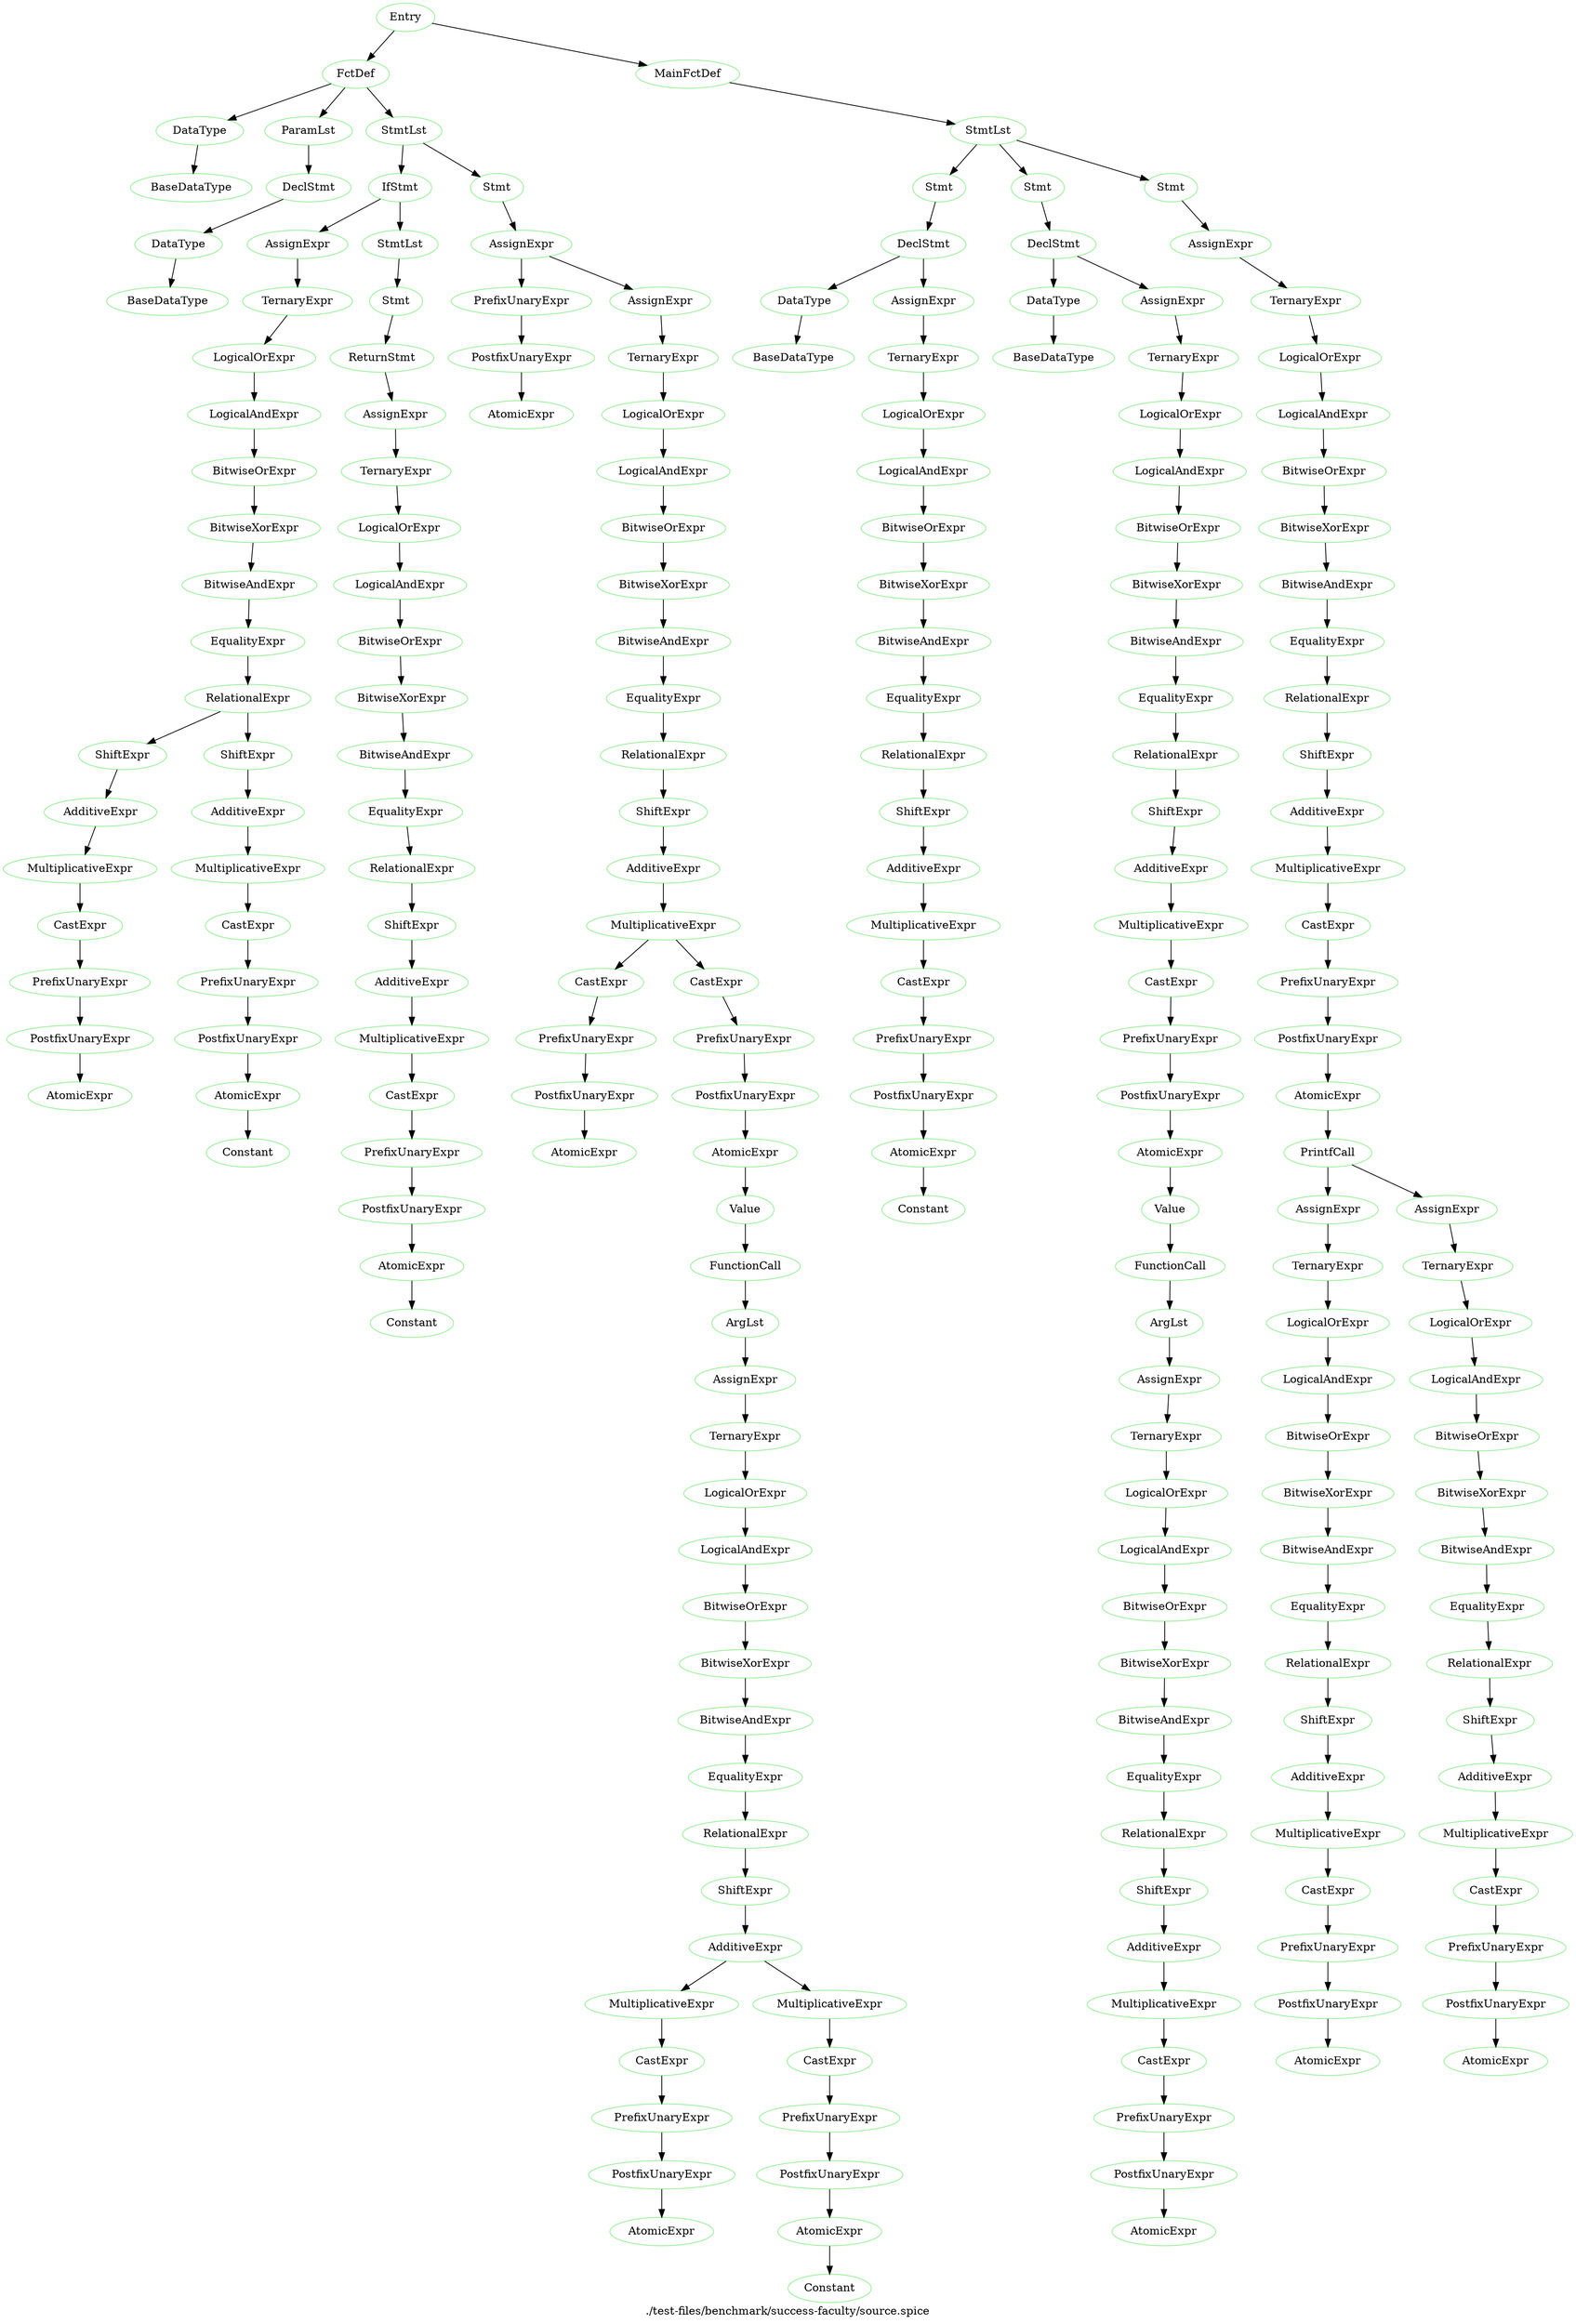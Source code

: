 digraph {
 rankdir="TB";
 label="./test-files/benchmark/success-faculty/source.spice";
 L1C1_Entry [color="lightgreen",label="Entry"];
 L1C1_FctDef [color="lightgreen",label="FctDef"];
 L1C1_Entry -> L1C1_FctDef;
 L1C3_DataType [color="lightgreen",label="DataType"];
 L1C1_FctDef -> L1C3_DataType;
 L1C3_BaseDataType [color="lightgreen",label="BaseDataType"];
 L1C3_DataType -> L1C3_BaseDataType;
 L1C16_ParamLst [color="lightgreen",label="ParamLst"];
 L1C1_FctDef -> L1C16_ParamLst;
 L1C16_DeclStmt [color="lightgreen",label="DeclStmt"];
 L1C16_ParamLst -> L1C16_DeclStmt;
 L1C16_DataType [color="lightgreen",label="DataType"];
 L1C16_DeclStmt -> L1C16_DataType;
 L1C16_BaseDataType [color="lightgreen",label="BaseDataType"];
 L1C16_DataType -> L1C16_BaseDataType;
 L2C5_StmtLst [color="lightgreen",label="StmtLst"];
 L1C1_FctDef -> L2C5_StmtLst;
 L2C5_IfStmt [color="lightgreen",label="IfStmt"];
 L2C5_StmtLst -> L2C5_IfStmt;
 L2C8_AssignExpr [color="lightgreen",label="AssignExpr"];
 L2C5_IfStmt -> L2C8_AssignExpr;
 L2C8_TernaryExpr [color="lightgreen",label="TernaryExpr"];
 L2C8_AssignExpr -> L2C8_TernaryExpr;
 L2C8_LogicalOrExpr [color="lightgreen",label="LogicalOrExpr"];
 L2C8_TernaryExpr -> L2C8_LogicalOrExpr;
 L2C8_LogicalAndExpr [color="lightgreen",label="LogicalAndExpr"];
 L2C8_LogicalOrExpr -> L2C8_LogicalAndExpr;
 L2C8_BitwiseOrExpr [color="lightgreen",label="BitwiseOrExpr"];
 L2C8_LogicalAndExpr -> L2C8_BitwiseOrExpr;
 L2C8_BitwiseXorExpr [color="lightgreen",label="BitwiseXorExpr"];
 L2C8_BitwiseOrExpr -> L2C8_BitwiseXorExpr;
 L2C8_BitwiseAndExpr [color="lightgreen",label="BitwiseAndExpr"];
 L2C8_BitwiseXorExpr -> L2C8_BitwiseAndExpr;
 L2C8_EqualityExpr [color="lightgreen",label="EqualityExpr"];
 L2C8_BitwiseAndExpr -> L2C8_EqualityExpr;
 L2C8_RelationalExpr [color="lightgreen",label="RelationalExpr"];
 L2C8_EqualityExpr -> L2C8_RelationalExpr;
 L2C8_ShiftExpr [color="lightgreen",label="ShiftExpr"];
 L2C8_RelationalExpr -> L2C8_ShiftExpr;
 L2C8_AdditiveExpr [color="lightgreen",label="AdditiveExpr"];
 L2C8_ShiftExpr -> L2C8_AdditiveExpr;
 L2C8_MultiplicativeExpr [color="lightgreen",label="MultiplicativeExpr"];
 L2C8_AdditiveExpr -> L2C8_MultiplicativeExpr;
 L2C8_CastExpr [color="lightgreen",label="CastExpr"];
 L2C8_MultiplicativeExpr -> L2C8_CastExpr;
 L2C8_PrefixUnaryExpr [color="lightgreen",label="PrefixUnaryExpr"];
 L2C8_CastExpr -> L2C8_PrefixUnaryExpr;
 L2C8_PostfixUnaryExpr [color="lightgreen",label="PostfixUnaryExpr"];
 L2C8_PrefixUnaryExpr -> L2C8_PostfixUnaryExpr;
 L2C8_AtomicExpr [color="lightgreen",label="AtomicExpr"];
 L2C8_PostfixUnaryExpr -> L2C8_AtomicExpr;
 L2C16_ShiftExpr [color="lightgreen",label="ShiftExpr"];
 L2C8_RelationalExpr -> L2C16_ShiftExpr;
 L2C16_AdditiveExpr [color="lightgreen",label="AdditiveExpr"];
 L2C16_ShiftExpr -> L2C16_AdditiveExpr;
 L2C16_MultiplicativeExpr [color="lightgreen",label="MultiplicativeExpr"];
 L2C16_AdditiveExpr -> L2C16_MultiplicativeExpr;
 L2C16_CastExpr [color="lightgreen",label="CastExpr"];
 L2C16_MultiplicativeExpr -> L2C16_CastExpr;
 L2C16_PrefixUnaryExpr [color="lightgreen",label="PrefixUnaryExpr"];
 L2C16_CastExpr -> L2C16_PrefixUnaryExpr;
 L2C16_PostfixUnaryExpr [color="lightgreen",label="PostfixUnaryExpr"];
 L2C16_PrefixUnaryExpr -> L2C16_PostfixUnaryExpr;
 L2C16_AtomicExpr [color="lightgreen",label="AtomicExpr"];
 L2C16_PostfixUnaryExpr -> L2C16_AtomicExpr;
 L2C16_Constant [color="lightgreen",label="Constant"];
 L2C16_AtomicExpr -> L2C16_Constant;
 L3C9_StmtLst [color="lightgreen",label="StmtLst"];
 L2C5_IfStmt -> L3C9_StmtLst;
 L3C9_Stmt [color="lightgreen",label="Stmt"];
 L3C9_StmtLst -> L3C9_Stmt;
 L3C9_ReturnStmt [color="lightgreen",label="ReturnStmt"];
 L3C9_Stmt -> L3C9_ReturnStmt;
 L3C16_AssignExpr [color="lightgreen",label="AssignExpr"];
 L3C9_ReturnStmt -> L3C16_AssignExpr;
 L3C16_TernaryExpr [color="lightgreen",label="TernaryExpr"];
 L3C16_AssignExpr -> L3C16_TernaryExpr;
 L3C16_LogicalOrExpr [color="lightgreen",label="LogicalOrExpr"];
 L3C16_TernaryExpr -> L3C16_LogicalOrExpr;
 L3C16_LogicalAndExpr [color="lightgreen",label="LogicalAndExpr"];
 L3C16_LogicalOrExpr -> L3C16_LogicalAndExpr;
 L3C16_BitwiseOrExpr [color="lightgreen",label="BitwiseOrExpr"];
 L3C16_LogicalAndExpr -> L3C16_BitwiseOrExpr;
 L3C16_BitwiseXorExpr [color="lightgreen",label="BitwiseXorExpr"];
 L3C16_BitwiseOrExpr -> L3C16_BitwiseXorExpr;
 L3C16_BitwiseAndExpr [color="lightgreen",label="BitwiseAndExpr"];
 L3C16_BitwiseXorExpr -> L3C16_BitwiseAndExpr;
 L3C16_EqualityExpr [color="lightgreen",label="EqualityExpr"];
 L3C16_BitwiseAndExpr -> L3C16_EqualityExpr;
 L3C16_RelationalExpr [color="lightgreen",label="RelationalExpr"];
 L3C16_EqualityExpr -> L3C16_RelationalExpr;
 L3C16_ShiftExpr [color="lightgreen",label="ShiftExpr"];
 L3C16_RelationalExpr -> L3C16_ShiftExpr;
 L3C16_AdditiveExpr [color="lightgreen",label="AdditiveExpr"];
 L3C16_ShiftExpr -> L3C16_AdditiveExpr;
 L3C16_MultiplicativeExpr [color="lightgreen",label="MultiplicativeExpr"];
 L3C16_AdditiveExpr -> L3C16_MultiplicativeExpr;
 L3C16_CastExpr [color="lightgreen",label="CastExpr"];
 L3C16_MultiplicativeExpr -> L3C16_CastExpr;
 L3C16_PrefixUnaryExpr [color="lightgreen",label="PrefixUnaryExpr"];
 L3C16_CastExpr -> L3C16_PrefixUnaryExpr;
 L3C16_PostfixUnaryExpr [color="lightgreen",label="PostfixUnaryExpr"];
 L3C16_PrefixUnaryExpr -> L3C16_PostfixUnaryExpr;
 L3C16_AtomicExpr [color="lightgreen",label="AtomicExpr"];
 L3C16_PostfixUnaryExpr -> L3C16_AtomicExpr;
 L3C16_Constant [color="lightgreen",label="Constant"];
 L3C16_AtomicExpr -> L3C16_Constant;
 L5C5_Stmt [color="lightgreen",label="Stmt"];
 L2C5_StmtLst -> L5C5_Stmt;
 L5C5_AssignExpr [color="lightgreen",label="AssignExpr"];
 L5C5_Stmt -> L5C5_AssignExpr;
 L5C5_PrefixUnaryExpr [color="lightgreen",label="PrefixUnaryExpr"];
 L5C5_AssignExpr -> L5C5_PrefixUnaryExpr;
 L5C5_PostfixUnaryExpr [color="lightgreen",label="PostfixUnaryExpr"];
 L5C5_PrefixUnaryExpr -> L5C5_PostfixUnaryExpr;
 L5C5_AtomicExpr [color="lightgreen",label="AtomicExpr"];
 L5C5_PostfixUnaryExpr -> L5C5_AtomicExpr;
 L5C14_AssignExpr [color="lightgreen",label="AssignExpr"];
 L5C5_AssignExpr -> L5C14_AssignExpr;
 L5C14_TernaryExpr [color="lightgreen",label="TernaryExpr"];
 L5C14_AssignExpr -> L5C14_TernaryExpr;
 L5C14_LogicalOrExpr [color="lightgreen",label="LogicalOrExpr"];
 L5C14_TernaryExpr -> L5C14_LogicalOrExpr;
 L5C14_LogicalAndExpr [color="lightgreen",label="LogicalAndExpr"];
 L5C14_LogicalOrExpr -> L5C14_LogicalAndExpr;
 L5C14_BitwiseOrExpr [color="lightgreen",label="BitwiseOrExpr"];
 L5C14_LogicalAndExpr -> L5C14_BitwiseOrExpr;
 L5C14_BitwiseXorExpr [color="lightgreen",label="BitwiseXorExpr"];
 L5C14_BitwiseOrExpr -> L5C14_BitwiseXorExpr;
 L5C14_BitwiseAndExpr [color="lightgreen",label="BitwiseAndExpr"];
 L5C14_BitwiseXorExpr -> L5C14_BitwiseAndExpr;
 L5C14_EqualityExpr [color="lightgreen",label="EqualityExpr"];
 L5C14_BitwiseAndExpr -> L5C14_EqualityExpr;
 L5C14_RelationalExpr [color="lightgreen",label="RelationalExpr"];
 L5C14_EqualityExpr -> L5C14_RelationalExpr;
 L5C14_ShiftExpr [color="lightgreen",label="ShiftExpr"];
 L5C14_RelationalExpr -> L5C14_ShiftExpr;
 L5C14_AdditiveExpr [color="lightgreen",label="AdditiveExpr"];
 L5C14_ShiftExpr -> L5C14_AdditiveExpr;
 L5C14_MultiplicativeExpr [color="lightgreen",label="MultiplicativeExpr"];
 L5C14_AdditiveExpr -> L5C14_MultiplicativeExpr;
 L5C14_CastExpr [color="lightgreen",label="CastExpr"];
 L5C14_MultiplicativeExpr -> L5C14_CastExpr;
 L5C14_PrefixUnaryExpr [color="lightgreen",label="PrefixUnaryExpr"];
 L5C14_CastExpr -> L5C14_PrefixUnaryExpr;
 L5C14_PostfixUnaryExpr [color="lightgreen",label="PostfixUnaryExpr"];
 L5C14_PrefixUnaryExpr -> L5C14_PostfixUnaryExpr;
 L5C14_AtomicExpr [color="lightgreen",label="AtomicExpr"];
 L5C14_PostfixUnaryExpr -> L5C14_AtomicExpr;
 L5C22_CastExpr [color="lightgreen",label="CastExpr"];
 L5C14_MultiplicativeExpr -> L5C22_CastExpr;
 L5C22_PrefixUnaryExpr [color="lightgreen",label="PrefixUnaryExpr"];
 L5C22_CastExpr -> L5C22_PrefixUnaryExpr;
 L5C22_PostfixUnaryExpr [color="lightgreen",label="PostfixUnaryExpr"];
 L5C22_PrefixUnaryExpr -> L5C22_PostfixUnaryExpr;
 L5C22_AtomicExpr [color="lightgreen",label="AtomicExpr"];
 L5C22_PostfixUnaryExpr -> L5C22_AtomicExpr;
 L5C22_Value [color="lightgreen",label="Value"];
 L5C22_AtomicExpr -> L5C22_Value;
 L5C22_FunctionCall [color="lightgreen",label="FunctionCall"];
 L5C22_Value -> L5C22_FunctionCall;
 L5C30_ArgLst [color="lightgreen",label="ArgLst"];
 L5C22_FunctionCall -> L5C30_ArgLst;
 L5C30_AssignExpr [color="lightgreen",label="AssignExpr"];
 L5C30_ArgLst -> L5C30_AssignExpr;
 L5C30_TernaryExpr [color="lightgreen",label="TernaryExpr"];
 L5C30_AssignExpr -> L5C30_TernaryExpr;
 L5C30_LogicalOrExpr [color="lightgreen",label="LogicalOrExpr"];
 L5C30_TernaryExpr -> L5C30_LogicalOrExpr;
 L5C30_LogicalAndExpr [color="lightgreen",label="LogicalAndExpr"];
 L5C30_LogicalOrExpr -> L5C30_LogicalAndExpr;
 L5C30_BitwiseOrExpr [color="lightgreen",label="BitwiseOrExpr"];
 L5C30_LogicalAndExpr -> L5C30_BitwiseOrExpr;
 L5C30_BitwiseXorExpr [color="lightgreen",label="BitwiseXorExpr"];
 L5C30_BitwiseOrExpr -> L5C30_BitwiseXorExpr;
 L5C30_BitwiseAndExpr [color="lightgreen",label="BitwiseAndExpr"];
 L5C30_BitwiseXorExpr -> L5C30_BitwiseAndExpr;
 L5C30_EqualityExpr [color="lightgreen",label="EqualityExpr"];
 L5C30_BitwiseAndExpr -> L5C30_EqualityExpr;
 L5C30_RelationalExpr [color="lightgreen",label="RelationalExpr"];
 L5C30_EqualityExpr -> L5C30_RelationalExpr;
 L5C30_ShiftExpr [color="lightgreen",label="ShiftExpr"];
 L5C30_RelationalExpr -> L5C30_ShiftExpr;
 L5C30_AdditiveExpr [color="lightgreen",label="AdditiveExpr"];
 L5C30_ShiftExpr -> L5C30_AdditiveExpr;
 L5C30_MultiplicativeExpr [color="lightgreen",label="MultiplicativeExpr"];
 L5C30_AdditiveExpr -> L5C30_MultiplicativeExpr;
 L5C30_CastExpr [color="lightgreen",label="CastExpr"];
 L5C30_MultiplicativeExpr -> L5C30_CastExpr;
 L5C30_PrefixUnaryExpr [color="lightgreen",label="PrefixUnaryExpr"];
 L5C30_CastExpr -> L5C30_PrefixUnaryExpr;
 L5C30_PostfixUnaryExpr [color="lightgreen",label="PostfixUnaryExpr"];
 L5C30_PrefixUnaryExpr -> L5C30_PostfixUnaryExpr;
 L5C30_AtomicExpr [color="lightgreen",label="AtomicExpr"];
 L5C30_PostfixUnaryExpr -> L5C30_AtomicExpr;
 L5C38_MultiplicativeExpr [color="lightgreen",label="MultiplicativeExpr"];
 L5C30_AdditiveExpr -> L5C38_MultiplicativeExpr;
 L5C38_CastExpr [color="lightgreen",label="CastExpr"];
 L5C38_MultiplicativeExpr -> L5C38_CastExpr;
 L5C38_PrefixUnaryExpr [color="lightgreen",label="PrefixUnaryExpr"];
 L5C38_CastExpr -> L5C38_PrefixUnaryExpr;
 L5C38_PostfixUnaryExpr [color="lightgreen",label="PostfixUnaryExpr"];
 L5C38_PrefixUnaryExpr -> L5C38_PostfixUnaryExpr;
 L5C38_AtomicExpr [color="lightgreen",label="AtomicExpr"];
 L5C38_PostfixUnaryExpr -> L5C38_AtomicExpr;
 L5C38_Constant [color="lightgreen",label="Constant"];
 L5C38_AtomicExpr -> L5C38_Constant;
 L8C1_MainFctDef [color="lightgreen",label="MainFctDef"];
 L1C1_Entry -> L8C1_MainFctDef;
 L9C5_StmtLst [color="lightgreen",label="StmtLst"];
 L8C1_MainFctDef -> L9C5_StmtLst;
 L9C5_Stmt [color="lightgreen",label="Stmt"];
 L9C5_StmtLst -> L9C5_Stmt;
 L9C5_DeclStmt [color="lightgreen",label="DeclStmt"];
 L9C5_Stmt -> L9C5_DeclStmt;
 L9C5_DataType [color="lightgreen",label="DataType"];
 L9C5_DeclStmt -> L9C5_DataType;
 L9C5_BaseDataType [color="lightgreen",label="BaseDataType"];
 L9C5_DataType -> L9C5_BaseDataType;
 L9C17_AssignExpr [color="lightgreen",label="AssignExpr"];
 L9C5_DeclStmt -> L9C17_AssignExpr;
 L9C17_TernaryExpr [color="lightgreen",label="TernaryExpr"];
 L9C17_AssignExpr -> L9C17_TernaryExpr;
 L9C17_LogicalOrExpr [color="lightgreen",label="LogicalOrExpr"];
 L9C17_TernaryExpr -> L9C17_LogicalOrExpr;
 L9C17_LogicalAndExpr [color="lightgreen",label="LogicalAndExpr"];
 L9C17_LogicalOrExpr -> L9C17_LogicalAndExpr;
 L9C17_BitwiseOrExpr [color="lightgreen",label="BitwiseOrExpr"];
 L9C17_LogicalAndExpr -> L9C17_BitwiseOrExpr;
 L9C17_BitwiseXorExpr [color="lightgreen",label="BitwiseXorExpr"];
 L9C17_BitwiseOrExpr -> L9C17_BitwiseXorExpr;
 L9C17_BitwiseAndExpr [color="lightgreen",label="BitwiseAndExpr"];
 L9C17_BitwiseXorExpr -> L9C17_BitwiseAndExpr;
 L9C17_EqualityExpr [color="lightgreen",label="EqualityExpr"];
 L9C17_BitwiseAndExpr -> L9C17_EqualityExpr;
 L9C17_RelationalExpr [color="lightgreen",label="RelationalExpr"];
 L9C17_EqualityExpr -> L9C17_RelationalExpr;
 L9C17_ShiftExpr [color="lightgreen",label="ShiftExpr"];
 L9C17_RelationalExpr -> L9C17_ShiftExpr;
 L9C17_AdditiveExpr [color="lightgreen",label="AdditiveExpr"];
 L9C17_ShiftExpr -> L9C17_AdditiveExpr;
 L9C17_MultiplicativeExpr [color="lightgreen",label="MultiplicativeExpr"];
 L9C17_AdditiveExpr -> L9C17_MultiplicativeExpr;
 L9C17_CastExpr [color="lightgreen",label="CastExpr"];
 L9C17_MultiplicativeExpr -> L9C17_CastExpr;
 L9C17_PrefixUnaryExpr [color="lightgreen",label="PrefixUnaryExpr"];
 L9C17_CastExpr -> L9C17_PrefixUnaryExpr;
 L9C17_PostfixUnaryExpr [color="lightgreen",label="PostfixUnaryExpr"];
 L9C17_PrefixUnaryExpr -> L9C17_PostfixUnaryExpr;
 L9C17_AtomicExpr [color="lightgreen",label="AtomicExpr"];
 L9C17_PostfixUnaryExpr -> L9C17_AtomicExpr;
 L9C17_Constant [color="lightgreen",label="Constant"];
 L9C17_AtomicExpr -> L9C17_Constant;
 L10C5_Stmt [color="lightgreen",label="Stmt"];
 L9C5_StmtLst -> L10C5_Stmt;
 L10C5_DeclStmt [color="lightgreen",label="DeclStmt"];
 L10C5_Stmt -> L10C5_DeclStmt;
 L10C5_DataType [color="lightgreen",label="DataType"];
 L10C5_DeclStmt -> L10C5_DataType;
 L10C5_BaseDataType [color="lightgreen",label="BaseDataType"];
 L10C5_DataType -> L10C5_BaseDataType;
 L10C19_AssignExpr [color="lightgreen",label="AssignExpr"];
 L10C5_DeclStmt -> L10C19_AssignExpr;
 L10C19_TernaryExpr [color="lightgreen",label="TernaryExpr"];
 L10C19_AssignExpr -> L10C19_TernaryExpr;
 L10C19_LogicalOrExpr [color="lightgreen",label="LogicalOrExpr"];
 L10C19_TernaryExpr -> L10C19_LogicalOrExpr;
 L10C19_LogicalAndExpr [color="lightgreen",label="LogicalAndExpr"];
 L10C19_LogicalOrExpr -> L10C19_LogicalAndExpr;
 L10C19_BitwiseOrExpr [color="lightgreen",label="BitwiseOrExpr"];
 L10C19_LogicalAndExpr -> L10C19_BitwiseOrExpr;
 L10C19_BitwiseXorExpr [color="lightgreen",label="BitwiseXorExpr"];
 L10C19_BitwiseOrExpr -> L10C19_BitwiseXorExpr;
 L10C19_BitwiseAndExpr [color="lightgreen",label="BitwiseAndExpr"];
 L10C19_BitwiseXorExpr -> L10C19_BitwiseAndExpr;
 L10C19_EqualityExpr [color="lightgreen",label="EqualityExpr"];
 L10C19_BitwiseAndExpr -> L10C19_EqualityExpr;
 L10C19_RelationalExpr [color="lightgreen",label="RelationalExpr"];
 L10C19_EqualityExpr -> L10C19_RelationalExpr;
 L10C19_ShiftExpr [color="lightgreen",label="ShiftExpr"];
 L10C19_RelationalExpr -> L10C19_ShiftExpr;
 L10C19_AdditiveExpr [color="lightgreen",label="AdditiveExpr"];
 L10C19_ShiftExpr -> L10C19_AdditiveExpr;
 L10C19_MultiplicativeExpr [color="lightgreen",label="MultiplicativeExpr"];
 L10C19_AdditiveExpr -> L10C19_MultiplicativeExpr;
 L10C19_CastExpr [color="lightgreen",label="CastExpr"];
 L10C19_MultiplicativeExpr -> L10C19_CastExpr;
 L10C19_PrefixUnaryExpr [color="lightgreen",label="PrefixUnaryExpr"];
 L10C19_CastExpr -> L10C19_PrefixUnaryExpr;
 L10C19_PostfixUnaryExpr [color="lightgreen",label="PostfixUnaryExpr"];
 L10C19_PrefixUnaryExpr -> L10C19_PostfixUnaryExpr;
 L10C19_AtomicExpr [color="lightgreen",label="AtomicExpr"];
 L10C19_PostfixUnaryExpr -> L10C19_AtomicExpr;
 L10C19_Value [color="lightgreen",label="Value"];
 L10C19_AtomicExpr -> L10C19_Value;
 L10C19_FunctionCall [color="lightgreen",label="FunctionCall"];
 L10C19_Value -> L10C19_FunctionCall;
 L10C27_ArgLst [color="lightgreen",label="ArgLst"];
 L10C19_FunctionCall -> L10C27_ArgLst;
 L10C27_AssignExpr [color="lightgreen",label="AssignExpr"];
 L10C27_ArgLst -> L10C27_AssignExpr;
 L10C27_TernaryExpr [color="lightgreen",label="TernaryExpr"];
 L10C27_AssignExpr -> L10C27_TernaryExpr;
 L10C27_LogicalOrExpr [color="lightgreen",label="LogicalOrExpr"];
 L10C27_TernaryExpr -> L10C27_LogicalOrExpr;
 L10C27_LogicalAndExpr [color="lightgreen",label="LogicalAndExpr"];
 L10C27_LogicalOrExpr -> L10C27_LogicalAndExpr;
 L10C27_BitwiseOrExpr [color="lightgreen",label="BitwiseOrExpr"];
 L10C27_LogicalAndExpr -> L10C27_BitwiseOrExpr;
 L10C27_BitwiseXorExpr [color="lightgreen",label="BitwiseXorExpr"];
 L10C27_BitwiseOrExpr -> L10C27_BitwiseXorExpr;
 L10C27_BitwiseAndExpr [color="lightgreen",label="BitwiseAndExpr"];
 L10C27_BitwiseXorExpr -> L10C27_BitwiseAndExpr;
 L10C27_EqualityExpr [color="lightgreen",label="EqualityExpr"];
 L10C27_BitwiseAndExpr -> L10C27_EqualityExpr;
 L10C27_RelationalExpr [color="lightgreen",label="RelationalExpr"];
 L10C27_EqualityExpr -> L10C27_RelationalExpr;
 L10C27_ShiftExpr [color="lightgreen",label="ShiftExpr"];
 L10C27_RelationalExpr -> L10C27_ShiftExpr;
 L10C27_AdditiveExpr [color="lightgreen",label="AdditiveExpr"];
 L10C27_ShiftExpr -> L10C27_AdditiveExpr;
 L10C27_MultiplicativeExpr [color="lightgreen",label="MultiplicativeExpr"];
 L10C27_AdditiveExpr -> L10C27_MultiplicativeExpr;
 L10C27_CastExpr [color="lightgreen",label="CastExpr"];
 L10C27_MultiplicativeExpr -> L10C27_CastExpr;
 L10C27_PrefixUnaryExpr [color="lightgreen",label="PrefixUnaryExpr"];
 L10C27_CastExpr -> L10C27_PrefixUnaryExpr;
 L10C27_PostfixUnaryExpr [color="lightgreen",label="PostfixUnaryExpr"];
 L10C27_PrefixUnaryExpr -> L10C27_PostfixUnaryExpr;
 L10C27_AtomicExpr [color="lightgreen",label="AtomicExpr"];
 L10C27_PostfixUnaryExpr -> L10C27_AtomicExpr;
 L11C5_Stmt [color="lightgreen",label="Stmt"];
 L9C5_StmtLst -> L11C5_Stmt;
 L11C5_AssignExpr [color="lightgreen",label="AssignExpr"];
 L11C5_Stmt -> L11C5_AssignExpr;
 L11C5_TernaryExpr [color="lightgreen",label="TernaryExpr"];
 L11C5_AssignExpr -> L11C5_TernaryExpr;
 L11C5_LogicalOrExpr [color="lightgreen",label="LogicalOrExpr"];
 L11C5_TernaryExpr -> L11C5_LogicalOrExpr;
 L11C5_LogicalAndExpr [color="lightgreen",label="LogicalAndExpr"];
 L11C5_LogicalOrExpr -> L11C5_LogicalAndExpr;
 L11C5_BitwiseOrExpr [color="lightgreen",label="BitwiseOrExpr"];
 L11C5_LogicalAndExpr -> L11C5_BitwiseOrExpr;
 L11C5_BitwiseXorExpr [color="lightgreen",label="BitwiseXorExpr"];
 L11C5_BitwiseOrExpr -> L11C5_BitwiseXorExpr;
 L11C5_BitwiseAndExpr [color="lightgreen",label="BitwiseAndExpr"];
 L11C5_BitwiseXorExpr -> L11C5_BitwiseAndExpr;
 L11C5_EqualityExpr [color="lightgreen",label="EqualityExpr"];
 L11C5_BitwiseAndExpr -> L11C5_EqualityExpr;
 L11C5_RelationalExpr [color="lightgreen",label="RelationalExpr"];
 L11C5_EqualityExpr -> L11C5_RelationalExpr;
 L11C5_ShiftExpr [color="lightgreen",label="ShiftExpr"];
 L11C5_RelationalExpr -> L11C5_ShiftExpr;
 L11C5_AdditiveExpr [color="lightgreen",label="AdditiveExpr"];
 L11C5_ShiftExpr -> L11C5_AdditiveExpr;
 L11C5_MultiplicativeExpr [color="lightgreen",label="MultiplicativeExpr"];
 L11C5_AdditiveExpr -> L11C5_MultiplicativeExpr;
 L11C5_CastExpr [color="lightgreen",label="CastExpr"];
 L11C5_MultiplicativeExpr -> L11C5_CastExpr;
 L11C5_PrefixUnaryExpr [color="lightgreen",label="PrefixUnaryExpr"];
 L11C5_CastExpr -> L11C5_PrefixUnaryExpr;
 L11C5_PostfixUnaryExpr [color="lightgreen",label="PostfixUnaryExpr"];
 L11C5_PrefixUnaryExpr -> L11C5_PostfixUnaryExpr;
 L11C5_AtomicExpr [color="lightgreen",label="AtomicExpr"];
 L11C5_PostfixUnaryExpr -> L11C5_AtomicExpr;
 L11C5_PrintfCall [color="lightgreen",label="PrintfCall"];
 L11C5_AtomicExpr -> L11C5_PrintfCall;
 L11C36_AssignExpr [color="lightgreen",label="AssignExpr"];
 L11C5_PrintfCall -> L11C36_AssignExpr;
 L11C36_TernaryExpr [color="lightgreen",label="TernaryExpr"];
 L11C36_AssignExpr -> L11C36_TernaryExpr;
 L11C36_LogicalOrExpr [color="lightgreen",label="LogicalOrExpr"];
 L11C36_TernaryExpr -> L11C36_LogicalOrExpr;
 L11C36_LogicalAndExpr [color="lightgreen",label="LogicalAndExpr"];
 L11C36_LogicalOrExpr -> L11C36_LogicalAndExpr;
 L11C36_BitwiseOrExpr [color="lightgreen",label="BitwiseOrExpr"];
 L11C36_LogicalAndExpr -> L11C36_BitwiseOrExpr;
 L11C36_BitwiseXorExpr [color="lightgreen",label="BitwiseXorExpr"];
 L11C36_BitwiseOrExpr -> L11C36_BitwiseXorExpr;
 L11C36_BitwiseAndExpr [color="lightgreen",label="BitwiseAndExpr"];
 L11C36_BitwiseXorExpr -> L11C36_BitwiseAndExpr;
 L11C36_EqualityExpr [color="lightgreen",label="EqualityExpr"];
 L11C36_BitwiseAndExpr -> L11C36_EqualityExpr;
 L11C36_RelationalExpr [color="lightgreen",label="RelationalExpr"];
 L11C36_EqualityExpr -> L11C36_RelationalExpr;
 L11C36_ShiftExpr [color="lightgreen",label="ShiftExpr"];
 L11C36_RelationalExpr -> L11C36_ShiftExpr;
 L11C36_AdditiveExpr [color="lightgreen",label="AdditiveExpr"];
 L11C36_ShiftExpr -> L11C36_AdditiveExpr;
 L11C36_MultiplicativeExpr [color="lightgreen",label="MultiplicativeExpr"];
 L11C36_AdditiveExpr -> L11C36_MultiplicativeExpr;
 L11C36_CastExpr [color="lightgreen",label="CastExpr"];
 L11C36_MultiplicativeExpr -> L11C36_CastExpr;
 L11C36_PrefixUnaryExpr [color="lightgreen",label="PrefixUnaryExpr"];
 L11C36_CastExpr -> L11C36_PrefixUnaryExpr;
 L11C36_PostfixUnaryExpr [color="lightgreen",label="PostfixUnaryExpr"];
 L11C36_PrefixUnaryExpr -> L11C36_PostfixUnaryExpr;
 L11C36_AtomicExpr [color="lightgreen",label="AtomicExpr"];
 L11C36_PostfixUnaryExpr -> L11C36_AtomicExpr;
 L11C43_AssignExpr [color="lightgreen",label="AssignExpr"];
 L11C5_PrintfCall -> L11C43_AssignExpr;
 L11C43_TernaryExpr [color="lightgreen",label="TernaryExpr"];
 L11C43_AssignExpr -> L11C43_TernaryExpr;
 L11C43_LogicalOrExpr [color="lightgreen",label="LogicalOrExpr"];
 L11C43_TernaryExpr -> L11C43_LogicalOrExpr;
 L11C43_LogicalAndExpr [color="lightgreen",label="LogicalAndExpr"];
 L11C43_LogicalOrExpr -> L11C43_LogicalAndExpr;
 L11C43_BitwiseOrExpr [color="lightgreen",label="BitwiseOrExpr"];
 L11C43_LogicalAndExpr -> L11C43_BitwiseOrExpr;
 L11C43_BitwiseXorExpr [color="lightgreen",label="BitwiseXorExpr"];
 L11C43_BitwiseOrExpr -> L11C43_BitwiseXorExpr;
 L11C43_BitwiseAndExpr [color="lightgreen",label="BitwiseAndExpr"];
 L11C43_BitwiseXorExpr -> L11C43_BitwiseAndExpr;
 L11C43_EqualityExpr [color="lightgreen",label="EqualityExpr"];
 L11C43_BitwiseAndExpr -> L11C43_EqualityExpr;
 L11C43_RelationalExpr [color="lightgreen",label="RelationalExpr"];
 L11C43_EqualityExpr -> L11C43_RelationalExpr;
 L11C43_ShiftExpr [color="lightgreen",label="ShiftExpr"];
 L11C43_RelationalExpr -> L11C43_ShiftExpr;
 L11C43_AdditiveExpr [color="lightgreen",label="AdditiveExpr"];
 L11C43_ShiftExpr -> L11C43_AdditiveExpr;
 L11C43_MultiplicativeExpr [color="lightgreen",label="MultiplicativeExpr"];
 L11C43_AdditiveExpr -> L11C43_MultiplicativeExpr;
 L11C43_CastExpr [color="lightgreen",label="CastExpr"];
 L11C43_MultiplicativeExpr -> L11C43_CastExpr;
 L11C43_PrefixUnaryExpr [color="lightgreen",label="PrefixUnaryExpr"];
 L11C43_CastExpr -> L11C43_PrefixUnaryExpr;
 L11C43_PostfixUnaryExpr [color="lightgreen",label="PostfixUnaryExpr"];
 L11C43_PrefixUnaryExpr -> L11C43_PostfixUnaryExpr;
 L11C43_AtomicExpr [color="lightgreen",label="AtomicExpr"];
 L11C43_PostfixUnaryExpr -> L11C43_AtomicExpr;
}